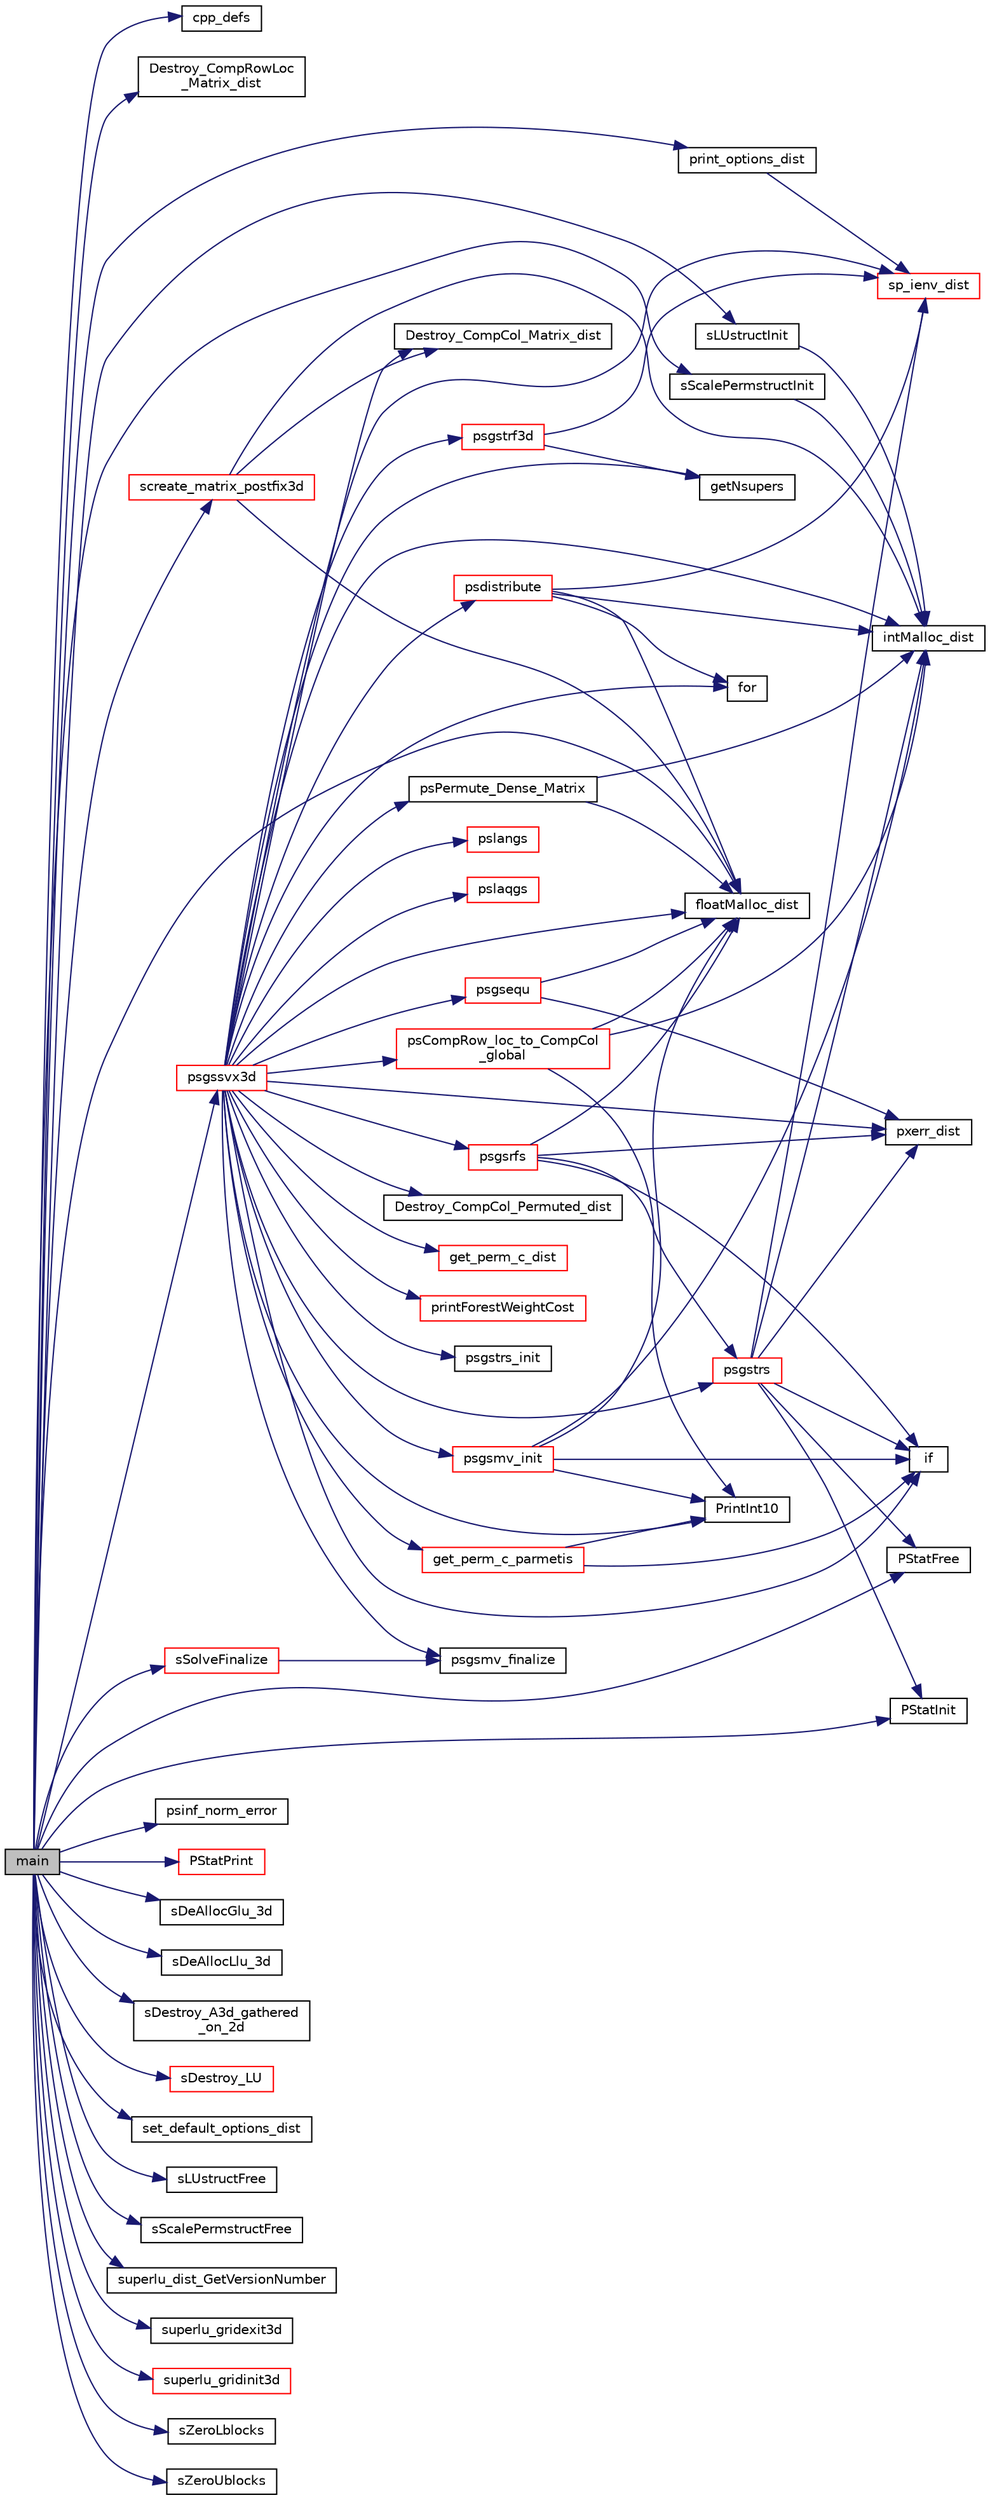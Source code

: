 digraph "main"
{
 // LATEX_PDF_SIZE
  edge [fontname="Helvetica",fontsize="10",labelfontname="Helvetica",labelfontsize="10"];
  node [fontname="Helvetica",fontsize="10",shape=record];
  rankdir="LR";
  Node1 [label="main",height=0.2,width=0.4,color="black", fillcolor="grey75", style="filled", fontcolor="black",tooltip=" "];
  Node1 -> Node2 [color="midnightblue",fontsize="10",style="solid",fontname="Helvetica"];
  Node2 [label="cpp_defs",height=0.2,width=0.4,color="black", fillcolor="white", style="filled",URL="$psdrive3d3_8c.html#a2e2c03ad069d4aebdbd3358e4b191593",tooltip=" "];
  Node1 -> Node3 [color="midnightblue",fontsize="10",style="solid",fontname="Helvetica"];
  Node3 [label="Destroy_CompRowLoc\l_Matrix_dist",height=0.2,width=0.4,color="black", fillcolor="white", style="filled",URL="$superlu__defs_8h.html#af81cf1c066358e462837828031da4a2c",tooltip=" "];
  Node1 -> Node4 [color="midnightblue",fontsize="10",style="solid",fontname="Helvetica"];
  Node4 [label="floatMalloc_dist",height=0.2,width=0.4,color="black", fillcolor="white", style="filled",URL="$smemory__dist_8c.html#a331357a595befa771bac9d583c0eb8f4",tooltip=" "];
  Node1 -> Node5 [color="midnightblue",fontsize="10",style="solid",fontname="Helvetica"];
  Node5 [label="print_options_dist",height=0.2,width=0.4,color="black", fillcolor="white", style="filled",URL="$superlu__defs_8h.html#a0786e160fdc6d8f413452f446068dad1",tooltip="Print the options setting."];
  Node5 -> Node6 [color="midnightblue",fontsize="10",style="solid",fontname="Helvetica"];
  Node6 [label="sp_ienv_dist",height=0.2,width=0.4,color="red", fillcolor="white", style="filled",URL="$SRC_2sp__ienv_8c.html#a004725eb174f73ba121db829451a8e8c",tooltip=" "];
  Node1 -> Node8 [color="midnightblue",fontsize="10",style="solid",fontname="Helvetica"];
  Node8 [label="psgssvx3d",height=0.2,width=0.4,color="red", fillcolor="white", style="filled",URL="$psgssvx3d_8c.html#ad17936768cfd5b3d0eadcfdd93e36e8c",tooltip=" "];
  Node8 -> Node9 [color="midnightblue",fontsize="10",style="solid",fontname="Helvetica"];
  Node9 [label="Destroy_CompCol_Matrix_dist",height=0.2,width=0.4,color="black", fillcolor="white", style="filled",URL="$superlu__defs_8h.html#a19148d48069c04e21a7ea94d53043f6f",tooltip=" "];
  Node8 -> Node10 [color="midnightblue",fontsize="10",style="solid",fontname="Helvetica"];
  Node10 [label="Destroy_CompCol_Permuted_dist",height=0.2,width=0.4,color="black", fillcolor="white", style="filled",URL="$superlu__defs_8h.html#a658c586f65e61ef7758b72aa81d56a48",tooltip="A is of type Stype==NCP."];
  Node8 -> Node4 [color="midnightblue",fontsize="10",style="solid",fontname="Helvetica"];
  Node8 -> Node11 [color="midnightblue",fontsize="10",style="solid",fontname="Helvetica"];
  Node11 [label="for",height=0.2,width=0.4,color="black", fillcolor="white", style="filled",URL="$dutil__dist_8c.html#a1fa3106fcf315ec2c58c319e589230cd",tooltip=" "];
  Node8 -> Node12 [color="midnightblue",fontsize="10",style="solid",fontname="Helvetica"];
  Node12 [label="get_perm_c_dist",height=0.2,width=0.4,color="red", fillcolor="white", style="filled",URL="$get__perm__c_8c.html#a04a4ecd61a85915115f4a65295f9c71d",tooltip=" "];
  Node8 -> Node26 [color="midnightblue",fontsize="10",style="solid",fontname="Helvetica"];
  Node26 [label="get_perm_c_parmetis",height=0.2,width=0.4,color="red", fillcolor="white", style="filled",URL="$get__perm__c__parmetis_8c.html#a3619fbfb31f41802d07339f7c1f4f6e1",tooltip=" "];
  Node26 -> Node29 [color="midnightblue",fontsize="10",style="solid",fontname="Helvetica"];
  Node29 [label="if",height=0.2,width=0.4,color="black", fillcolor="white", style="filled",URL="$dutil__dist_8c.html#a4a651a924783b51112ae041ee77bb902",tooltip=" "];
  Node26 -> Node30 [color="midnightblue",fontsize="10",style="solid",fontname="Helvetica"];
  Node30 [label="PrintInt10",height=0.2,width=0.4,color="black", fillcolor="white", style="filled",URL="$superlu__defs_8h.html#ab03f0fccabf0c7a84b0e2c99c2988809",tooltip=" "];
  Node8 -> Node31 [color="midnightblue",fontsize="10",style="solid",fontname="Helvetica"];
  Node31 [label="getNsupers",height=0.2,width=0.4,color="black", fillcolor="white", style="filled",URL="$superlu__ddefs_8h.html#a3535120fba14b850ddd4f87b63c75d9a",tooltip=" "];
  Node8 -> Node29 [color="midnightblue",fontsize="10",style="solid",fontname="Helvetica"];
  Node8 -> Node28 [color="midnightblue",fontsize="10",style="solid",fontname="Helvetica"];
  Node28 [label="intMalloc_dist",height=0.2,width=0.4,color="black", fillcolor="white", style="filled",URL="$memory_8c.html#a2c2df35072e313373438cccdb98b885c",tooltip=" "];
  Node8 -> Node32 [color="midnightblue",fontsize="10",style="solid",fontname="Helvetica"];
  Node32 [label="printForestWeightCost",height=0.2,width=0.4,color="red", fillcolor="white", style="filled",URL="$superlu__defs_8h.html#a81e081fbdc2c913a72e827899faa92ee",tooltip=" "];
  Node8 -> Node30 [color="midnightblue",fontsize="10",style="solid",fontname="Helvetica"];
  Node8 -> Node36 [color="midnightblue",fontsize="10",style="solid",fontname="Helvetica"];
  Node36 [label="psCompRow_loc_to_CompCol\l_global",height=0.2,width=0.4,color="red", fillcolor="white", style="filled",URL="$psutil_8c.html#a44ccd97e6b942a91508e25459bf1c797",tooltip="Gather A from the distributed compressed row format to global A in compressed column format."];
  Node36 -> Node4 [color="midnightblue",fontsize="10",style="solid",fontname="Helvetica"];
  Node36 -> Node28 [color="midnightblue",fontsize="10",style="solid",fontname="Helvetica"];
  Node36 -> Node30 [color="midnightblue",fontsize="10",style="solid",fontname="Helvetica"];
  Node8 -> Node39 [color="midnightblue",fontsize="10",style="solid",fontname="Helvetica"];
  Node39 [label="psdistribute",height=0.2,width=0.4,color="red", fillcolor="white", style="filled",URL="$psdistribute_8c.html#a0dc6be0bbba774eff5ab9f888b1918ec",tooltip=" "];
  Node39 -> Node4 [color="midnightblue",fontsize="10",style="solid",fontname="Helvetica"];
  Node39 -> Node11 [color="midnightblue",fontsize="10",style="solid",fontname="Helvetica"];
  Node39 -> Node28 [color="midnightblue",fontsize="10",style="solid",fontname="Helvetica"];
  Node39 -> Node6 [color="midnightblue",fontsize="10",style="solid",fontname="Helvetica"];
  Node8 -> Node52 [color="midnightblue",fontsize="10",style="solid",fontname="Helvetica"];
  Node52 [label="psgsequ",height=0.2,width=0.4,color="red", fillcolor="white", style="filled",URL="$psgsequ_8c.html#aef6409e3a08ad0e302c0ac9107c56eee",tooltip=" "];
  Node52 -> Node4 [color="midnightblue",fontsize="10",style="solid",fontname="Helvetica"];
  Node52 -> Node53 [color="midnightblue",fontsize="10",style="solid",fontname="Helvetica"];
  Node53 [label="pxerr_dist",height=0.2,width=0.4,color="black", fillcolor="white", style="filled",URL="$pxerr__dist_8c.html#a83457ff10ec305ba2d5c47fcb3db3300",tooltip=" "];
  Node8 -> Node55 [color="midnightblue",fontsize="10",style="solid",fontname="Helvetica"];
  Node55 [label="psgsmv_finalize",height=0.2,width=0.4,color="black", fillcolor="white", style="filled",URL="$psgsmv_8c.html#ac1c2257939118818c6bcee5c2b9064e6",tooltip=" "];
  Node8 -> Node56 [color="midnightblue",fontsize="10",style="solid",fontname="Helvetica"];
  Node56 [label="psgsmv_init",height=0.2,width=0.4,color="red", fillcolor="white", style="filled",URL="$psgsmv_8c.html#a354ebe27044c81985b1ae2ce199e0b2e",tooltip=" "];
  Node56 -> Node4 [color="midnightblue",fontsize="10",style="solid",fontname="Helvetica"];
  Node56 -> Node29 [color="midnightblue",fontsize="10",style="solid",fontname="Helvetica"];
  Node56 -> Node28 [color="midnightblue",fontsize="10",style="solid",fontname="Helvetica"];
  Node56 -> Node30 [color="midnightblue",fontsize="10",style="solid",fontname="Helvetica"];
  Node8 -> Node57 [color="midnightblue",fontsize="10",style="solid",fontname="Helvetica"];
  Node57 [label="psgsrfs",height=0.2,width=0.4,color="red", fillcolor="white", style="filled",URL="$psgsrfs_8c.html#a32c2a319bba87923a8fc49c07b04e485",tooltip=" "];
  Node57 -> Node4 [color="midnightblue",fontsize="10",style="solid",fontname="Helvetica"];
  Node57 -> Node29 [color="midnightblue",fontsize="10",style="solid",fontname="Helvetica"];
  Node57 -> Node59 [color="midnightblue",fontsize="10",style="solid",fontname="Helvetica"];
  Node59 [label="psgstrs",height=0.2,width=0.4,color="red", fillcolor="white", style="filled",URL="$psgstrs_8c.html#aae4b76f1771771b0110200fa45ae55bb",tooltip=" "];
  Node59 -> Node29 [color="midnightblue",fontsize="10",style="solid",fontname="Helvetica"];
  Node59 -> Node28 [color="midnightblue",fontsize="10",style="solid",fontname="Helvetica"];
  Node59 -> Node69 [color="midnightblue",fontsize="10",style="solid",fontname="Helvetica"];
  Node69 [label="PStatFree",height=0.2,width=0.4,color="black", fillcolor="white", style="filled",URL="$superlu__defs_8h.html#a72c21f510c552d12a9156c91fb0d2590",tooltip=" "];
  Node59 -> Node70 [color="midnightblue",fontsize="10",style="solid",fontname="Helvetica"];
  Node70 [label="PStatInit",height=0.2,width=0.4,color="black", fillcolor="white", style="filled",URL="$superlu__defs_8h.html#a6a4d9e2e43171f86980fd9f3ebd34f83",tooltip=" "];
  Node59 -> Node53 [color="midnightblue",fontsize="10",style="solid",fontname="Helvetica"];
  Node59 -> Node6 [color="midnightblue",fontsize="10",style="solid",fontname="Helvetica"];
  Node57 -> Node53 [color="midnightblue",fontsize="10",style="solid",fontname="Helvetica"];
  Node8 -> Node79 [color="midnightblue",fontsize="10",style="solid",fontname="Helvetica"];
  Node79 [label="psgstrf3d",height=0.2,width=0.4,color="red", fillcolor="white", style="filled",URL="$psgstrf3d_8c.html#a03067ef821a1d723216000ecdafea097",tooltip=" "];
  Node79 -> Node31 [color="midnightblue",fontsize="10",style="solid",fontname="Helvetica"];
  Node79 -> Node6 [color="midnightblue",fontsize="10",style="solid",fontname="Helvetica"];
  Node8 -> Node59 [color="midnightblue",fontsize="10",style="solid",fontname="Helvetica"];
  Node8 -> Node158 [color="midnightblue",fontsize="10",style="solid",fontname="Helvetica"];
  Node158 [label="psgstrs_init",height=0.2,width=0.4,color="black", fillcolor="white", style="filled",URL="$psutil_8c.html#a1e448907254abff211a5fe03ce65f9dc",tooltip=" "];
  Node8 -> Node159 [color="midnightblue",fontsize="10",style="solid",fontname="Helvetica"];
  Node159 [label="pslangs",height=0.2,width=0.4,color="red", fillcolor="white", style="filled",URL="$pslangs_8c.html#a6fac24f99dc214f320117c0ca651d3a7",tooltip=" "];
  Node8 -> Node160 [color="midnightblue",fontsize="10",style="solid",fontname="Helvetica"];
  Node160 [label="pslaqgs",height=0.2,width=0.4,color="red", fillcolor="white", style="filled",URL="$pslaqgs_8c.html#a0e21ebff29993f0bc29267a29c57a343",tooltip=" "];
  Node8 -> Node161 [color="midnightblue",fontsize="10",style="solid",fontname="Helvetica"];
  Node161 [label="psPermute_Dense_Matrix",height=0.2,width=0.4,color="black", fillcolor="white", style="filled",URL="$psutil_8c.html#acca1dc5cd2e8bd96f2c4eb691d862e7d",tooltip="Permute the distributed dense matrix: B <= perm(X). perm[i] = j means the i-th row of X is in the j-t..."];
  Node161 -> Node4 [color="midnightblue",fontsize="10",style="solid",fontname="Helvetica"];
  Node161 -> Node28 [color="midnightblue",fontsize="10",style="solid",fontname="Helvetica"];
  Node8 -> Node53 [color="midnightblue",fontsize="10",style="solid",fontname="Helvetica"];
  Node8 -> Node6 [color="midnightblue",fontsize="10",style="solid",fontname="Helvetica"];
  Node1 -> Node258 [color="midnightblue",fontsize="10",style="solid",fontname="Helvetica"];
  Node258 [label="psinf_norm_error",height=0.2,width=0.4,color="black", fillcolor="white", style="filled",URL="$psutil_8c.html#a3ad68cfdf754e1b433b88cf56c0f5c6a",tooltip="Check the inf-norm of the error vector."];
  Node1 -> Node69 [color="midnightblue",fontsize="10",style="solid",fontname="Helvetica"];
  Node1 -> Node70 [color="midnightblue",fontsize="10",style="solid",fontname="Helvetica"];
  Node1 -> Node259 [color="midnightblue",fontsize="10",style="solid",fontname="Helvetica"];
  Node259 [label="PStatPrint",height=0.2,width=0.4,color="red", fillcolor="white", style="filled",URL="$superlu__defs_8h.html#a69b52d648c38fa18f68d4b5f5689d4a2",tooltip=" "];
  Node1 -> Node260 [color="midnightblue",fontsize="10",style="solid",fontname="Helvetica"];
  Node260 [label="screate_matrix_postfix3d",height=0.2,width=0.4,color="red", fillcolor="white", style="filled",URL="$superlu__sdefs_8h.html#a07610464e5a76a8b5ea7b46b4285b6ad",tooltip=" "];
  Node260 -> Node9 [color="midnightblue",fontsize="10",style="solid",fontname="Helvetica"];
  Node260 -> Node4 [color="midnightblue",fontsize="10",style="solid",fontname="Helvetica"];
  Node260 -> Node28 [color="midnightblue",fontsize="10",style="solid",fontname="Helvetica"];
  Node1 -> Node287 [color="midnightblue",fontsize="10",style="solid",fontname="Helvetica"];
  Node287 [label="sDeAllocGlu_3d",height=0.2,width=0.4,color="black", fillcolor="white", style="filled",URL="$superlu__sdefs_8h.html#a567287960ec7bf64ca2c9f1d81d091ea",tooltip=" "];
  Node1 -> Node288 [color="midnightblue",fontsize="10",style="solid",fontname="Helvetica"];
  Node288 [label="sDeAllocLlu_3d",height=0.2,width=0.4,color="black", fillcolor="white", style="filled",URL="$superlu__sdefs_8h.html#a356a5e0e77e5b976ee30b61cf47099db",tooltip=" "];
  Node1 -> Node289 [color="midnightblue",fontsize="10",style="solid",fontname="Helvetica"];
  Node289 [label="sDestroy_A3d_gathered\l_on_2d",height=0.2,width=0.4,color="black", fillcolor="white", style="filled",URL="$psutil_8c.html#a99ff2bbffe975e9a1674936c30078ac2",tooltip=" "];
  Node1 -> Node290 [color="midnightblue",fontsize="10",style="solid",fontname="Helvetica"];
  Node290 [label="sDestroy_LU",height=0.2,width=0.4,color="red", fillcolor="white", style="filled",URL="$psutil_8c.html#a26eab5afae1362682b67a233180b6723",tooltip="Destroy distributed L & U matrices."];
  Node1 -> Node293 [color="midnightblue",fontsize="10",style="solid",fontname="Helvetica"];
  Node293 [label="set_default_options_dist",height=0.2,width=0.4,color="black", fillcolor="white", style="filled",URL="$superlu__defs_8h.html#ae4620e0e61b047a0fe6437b250a68b9b",tooltip="Set the default values for the options argument."];
  Node1 -> Node294 [color="midnightblue",fontsize="10",style="solid",fontname="Helvetica"];
  Node294 [label="sLUstructFree",height=0.2,width=0.4,color="black", fillcolor="white", style="filled",URL="$psutil_8c.html#af11d8b353bdc5fb785ffee271a704bd7",tooltip="Deallocate LUstruct."];
  Node1 -> Node295 [color="midnightblue",fontsize="10",style="solid",fontname="Helvetica"];
  Node295 [label="sLUstructInit",height=0.2,width=0.4,color="black", fillcolor="white", style="filled",URL="$psutil_8c.html#a476cd861bddaa3d70f4967e513c1045f",tooltip="Allocate storage in LUstruct."];
  Node295 -> Node28 [color="midnightblue",fontsize="10",style="solid",fontname="Helvetica"];
  Node1 -> Node296 [color="midnightblue",fontsize="10",style="solid",fontname="Helvetica"];
  Node296 [label="sScalePermstructFree",height=0.2,width=0.4,color="black", fillcolor="white", style="filled",URL="$superlu__sdefs_8h.html#a48cbbfeef4ff8ba196e37d9d07bba6b9",tooltip="Deallocate ScalePermstruct."];
  Node1 -> Node297 [color="midnightblue",fontsize="10",style="solid",fontname="Helvetica"];
  Node297 [label="sScalePermstructInit",height=0.2,width=0.4,color="black", fillcolor="white", style="filled",URL="$superlu__sdefs_8h.html#a5c9aad0b1fa014a358b8420caf6122ce",tooltip="Allocate storage in ScalePermstruct."];
  Node297 -> Node28 [color="midnightblue",fontsize="10",style="solid",fontname="Helvetica"];
  Node1 -> Node298 [color="midnightblue",fontsize="10",style="solid",fontname="Helvetica"];
  Node298 [label="sSolveFinalize",height=0.2,width=0.4,color="red", fillcolor="white", style="filled",URL="$psutil_8c.html#a4cd5fa10d4772aec8d85bb15ca5c28f7",tooltip="Release the resources used for the solution phase."];
  Node298 -> Node55 [color="midnightblue",fontsize="10",style="solid",fontname="Helvetica"];
  Node1 -> Node299 [color="midnightblue",fontsize="10",style="solid",fontname="Helvetica"];
  Node299 [label="superlu_dist_GetVersionNumber",height=0.2,width=0.4,color="black", fillcolor="white", style="filled",URL="$superlu__defs_8h.html#a7d0446fb34d924ab6b70397974b64954",tooltip=" "];
  Node1 -> Node300 [color="midnightblue",fontsize="10",style="solid",fontname="Helvetica"];
  Node300 [label="superlu_gridexit3d",height=0.2,width=0.4,color="black", fillcolor="white", style="filled",URL="$superlu__defs_8h.html#a0bbe8b0d245a85ec46330ad22c90136f",tooltip=" "];
  Node1 -> Node301 [color="midnightblue",fontsize="10",style="solid",fontname="Helvetica"];
  Node301 [label="superlu_gridinit3d",height=0.2,width=0.4,color="red", fillcolor="white", style="filled",URL="$superlu__defs_8h.html#a048b098bfa31561e15b68c5ea1a5847f",tooltip="All processes in the MPI communicator must call this routine."];
  Node1 -> Node303 [color="midnightblue",fontsize="10",style="solid",fontname="Helvetica"];
  Node303 [label="sZeroLblocks",height=0.2,width=0.4,color="black", fillcolor="white", style="filled",URL="$superlu__sdefs_8h.html#a7173e270ce9bba1341bdf15299dba519",tooltip="Sets all entries of matrix L to zero."];
  Node1 -> Node304 [color="midnightblue",fontsize="10",style="solid",fontname="Helvetica"];
  Node304 [label="sZeroUblocks",height=0.2,width=0.4,color="black", fillcolor="white", style="filled",URL="$superlu__sdefs_8h.html#af17ad65e82ecaf8e72824865c98305f7",tooltip="Sets all entries of matrix U to zero."];
}
